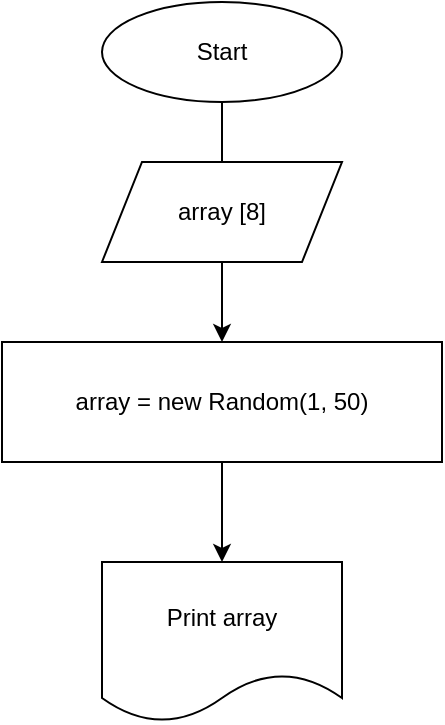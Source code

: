 <mxfile>
    <diagram id="6lovLgYBxoLLoPa6axt0" name="Exercise 1">
        <mxGraphModel dx="642" dy="424" grid="1" gridSize="10" guides="1" tooltips="1" connect="1" arrows="1" fold="1" page="1" pageScale="1" pageWidth="827" pageHeight="1169" math="0" shadow="0">
            <root>
                <mxCell id="0"/>
                <mxCell id="1" parent="0"/>
                <mxCell id="4" value="" style="edgeStyle=none;html=1;" parent="1" source="2" target="3" edge="1">
                    <mxGeometry relative="1" as="geometry"/>
                </mxCell>
                <mxCell id="2" value="Start" style="ellipse;whiteSpace=wrap;html=1;" parent="1" vertex="1">
                    <mxGeometry x="220" y="20" width="120" height="50" as="geometry"/>
                </mxCell>
                <mxCell id="6" value="" style="edgeStyle=none;html=1;" parent="1" source="3" target="5" edge="1">
                    <mxGeometry relative="1" as="geometry"/>
                </mxCell>
                <mxCell id="3" value="array = new Random(1, 50)" style="whiteSpace=wrap;html=1;" parent="1" vertex="1">
                    <mxGeometry x="170" y="190" width="220" height="60" as="geometry"/>
                </mxCell>
                <mxCell id="5" value="Print array" style="shape=document;whiteSpace=wrap;html=1;boundedLbl=1;" parent="1" vertex="1">
                    <mxGeometry x="220" y="300" width="120" height="80" as="geometry"/>
                </mxCell>
                <mxCell id="IIpIrVNPAYDLWVgqbuE_-6" value="&lt;span&gt;array [8]&lt;/span&gt;" style="shape=parallelogram;perimeter=parallelogramPerimeter;whiteSpace=wrap;html=1;fixedSize=1;" parent="1" vertex="1">
                    <mxGeometry x="220" y="100" width="120" height="50" as="geometry"/>
                </mxCell>
            </root>
        </mxGraphModel>
    </diagram>
    <diagram id="ssFg0tR1l8kCsPmIVB3C" name="Exercise 2">
        <mxGraphModel dx="642" dy="424" grid="1" gridSize="10" guides="1" tooltips="1" connect="1" arrows="1" fold="1" page="1" pageScale="1" pageWidth="827" pageHeight="1169" math="0" shadow="0">
            <root>
                <mxCell id="tMrmicHdLuzXexnqyXbx-0"/>
                <mxCell id="tMrmicHdLuzXexnqyXbx-1" parent="tMrmicHdLuzXexnqyXbx-0"/>
                <mxCell id="pvdhmN7ay8hlWn1D74Qq-0" value="" style="edgeStyle=none;html=1;" edge="1" parent="tMrmicHdLuzXexnqyXbx-1" source="pvdhmN7ay8hlWn1D74Qq-1" target="pvdhmN7ay8hlWn1D74Qq-3">
                    <mxGeometry relative="1" as="geometry"/>
                </mxCell>
                <mxCell id="pvdhmN7ay8hlWn1D74Qq-1" value="Start" style="ellipse;whiteSpace=wrap;html=1;" vertex="1" parent="tMrmicHdLuzXexnqyXbx-1">
                    <mxGeometry x="220" y="20" width="120" height="50" as="geometry"/>
                </mxCell>
                <mxCell id="pvdhmN7ay8hlWn1D74Qq-2" value="" style="edgeStyle=none;html=1;" edge="1" parent="tMrmicHdLuzXexnqyXbx-1" source="pvdhmN7ay8hlWn1D74Qq-3" target="pvdhmN7ay8hlWn1D74Qq-4">
                    <mxGeometry relative="1" as="geometry"/>
                </mxCell>
                <mxCell id="pvdhmN7ay8hlWn1D74Qq-3" value="array = new Random(0, 1)" style="whiteSpace=wrap;html=1;" vertex="1" parent="tMrmicHdLuzXexnqyXbx-1">
                    <mxGeometry x="170" y="190" width="220" height="60" as="geometry"/>
                </mxCell>
                <mxCell id="pvdhmN7ay8hlWn1D74Qq-4" value="Print array" style="shape=document;whiteSpace=wrap;html=1;boundedLbl=1;" vertex="1" parent="tMrmicHdLuzXexnqyXbx-1">
                    <mxGeometry x="220" y="300" width="120" height="80" as="geometry"/>
                </mxCell>
                <mxCell id="pvdhmN7ay8hlWn1D74Qq-5" value="&lt;span&gt;array [8]&lt;/span&gt;" style="shape=parallelogram;perimeter=parallelogramPerimeter;whiteSpace=wrap;html=1;fixedSize=1;" vertex="1" parent="tMrmicHdLuzXexnqyXbx-1">
                    <mxGeometry x="220" y="100" width="120" height="50" as="geometry"/>
                </mxCell>
            </root>
        </mxGraphModel>
    </diagram>
    <diagram id="wIaQqNB6mZRw2FUGc7LM" name="Exercise 3">
        <mxGraphModel dx="917" dy="606" grid="1" gridSize="10" guides="1" tooltips="1" connect="1" arrows="1" fold="1" page="1" pageScale="1" pageWidth="827" pageHeight="1169" math="0" shadow="0">
            <root>
                <mxCell id="BhqxoGdjbbdbmSI5bp-w-0"/>
                <mxCell id="BhqxoGdjbbdbmSI5bp-w-1" parent="BhqxoGdjbbdbmSI5bp-w-0"/>
                <mxCell id="BhqxoGdjbbdbmSI5bp-w-2" value="" style="edgeStyle=none;html=1;" edge="1" parent="BhqxoGdjbbdbmSI5bp-w-1" source="BhqxoGdjbbdbmSI5bp-w-3" target="BhqxoGdjbbdbmSI5bp-w-5">
                    <mxGeometry relative="1" as="geometry"/>
                </mxCell>
                <mxCell id="BhqxoGdjbbdbmSI5bp-w-3" value="Start" style="ellipse;whiteSpace=wrap;html=1;" vertex="1" parent="BhqxoGdjbbdbmSI5bp-w-1">
                    <mxGeometry x="220" y="20" width="120" height="50" as="geometry"/>
                </mxCell>
                <mxCell id="BhqxoGdjbbdbmSI5bp-w-4" value="" style="edgeStyle=none;html=1;" edge="1" parent="BhqxoGdjbbdbmSI5bp-w-1" source="BhqxoGdjbbdbmSI5bp-w-5">
                    <mxGeometry relative="1" as="geometry">
                        <mxPoint x="280" y="300" as="targetPoint"/>
                    </mxGeometry>
                </mxCell>
                <mxCell id="BhqxoGdjbbdbmSI5bp-w-5" value="ourArray = new Random(0, 10)&lt;br&gt;sum = 0&lt;br&gt;i = 0" style="whiteSpace=wrap;html=1;" vertex="1" parent="BhqxoGdjbbdbmSI5bp-w-1">
                    <mxGeometry x="170" y="190" width="220" height="80" as="geometry"/>
                </mxCell>
                <mxCell id="BhqxoGdjbbdbmSI5bp-w-7" value="&lt;span&gt;ourArray [12]&lt;/span&gt;" style="shape=parallelogram;perimeter=parallelogramPerimeter;whiteSpace=wrap;html=1;fixedSize=1;" vertex="1" parent="BhqxoGdjbbdbmSI5bp-w-1">
                    <mxGeometry x="220" y="100" width="120" height="50" as="geometry"/>
                </mxCell>
                <mxCell id="BhqxoGdjbbdbmSI5bp-w-10" value="" style="edgeStyle=none;html=1;" edge="1" parent="BhqxoGdjbbdbmSI5bp-w-1" source="BhqxoGdjbbdbmSI5bp-w-8">
                    <mxGeometry relative="1" as="geometry">
                        <mxPoint x="280" y="420" as="targetPoint"/>
                    </mxGeometry>
                </mxCell>
                <mxCell id="BhqxoGdjbbdbmSI5bp-w-17" value="" style="edgeStyle=none;html=1;" edge="1" parent="BhqxoGdjbbdbmSI5bp-w-1" source="BhqxoGdjbbdbmSI5bp-w-8">
                    <mxGeometry relative="1" as="geometry">
                        <mxPoint x="460" y="340" as="targetPoint"/>
                    </mxGeometry>
                </mxCell>
                <mxCell id="BhqxoGdjbbdbmSI5bp-w-8" value="i &amp;lt; ourArray.length&lt;br&gt;i &amp;gt; 0" style="rhombus;whiteSpace=wrap;html=1;" vertex="1" parent="BhqxoGdjbbdbmSI5bp-w-1">
                    <mxGeometry x="200" y="300" width="160" height="80" as="geometry"/>
                </mxCell>
                <mxCell id="BhqxoGdjbbdbmSI5bp-w-13" value="" style="edgeStyle=none;html=1;" edge="1" parent="BhqxoGdjbbdbmSI5bp-w-1" source="BhqxoGdjbbdbmSI5bp-w-11" target="BhqxoGdjbbdbmSI5bp-w-12">
                    <mxGeometry relative="1" as="geometry"/>
                </mxCell>
                <mxCell id="BhqxoGdjbbdbmSI5bp-w-11" value="sum = sum + ourArray [ i ]" style="rounded=0;whiteSpace=wrap;html=1;" vertex="1" parent="BhqxoGdjbbdbmSI5bp-w-1">
                    <mxGeometry x="220" y="420" width="120" height="60" as="geometry"/>
                </mxCell>
                <mxCell id="BhqxoGdjbbdbmSI5bp-w-12" value="i++" style="whiteSpace=wrap;html=1;rounded=0;" vertex="1" parent="BhqxoGdjbbdbmSI5bp-w-1">
                    <mxGeometry x="220" y="510" width="120" height="30" as="geometry"/>
                </mxCell>
                <mxCell id="BhqxoGdjbbdbmSI5bp-w-15" value="" style="endArrow=classic;html=1;exitX=0.5;exitY=1;exitDx=0;exitDy=0;entryX=0;entryY=0.5;entryDx=0;entryDy=0;" edge="1" parent="BhqxoGdjbbdbmSI5bp-w-1" source="BhqxoGdjbbdbmSI5bp-w-12" target="BhqxoGdjbbdbmSI5bp-w-8">
                    <mxGeometry width="50" height="50" relative="1" as="geometry">
                        <mxPoint x="310" y="460" as="sourcePoint"/>
                        <mxPoint x="360" y="410" as="targetPoint"/>
                        <Array as="points">
                            <mxPoint x="280" y="580"/>
                            <mxPoint x="140" y="580"/>
                            <mxPoint x="140" y="340"/>
                        </Array>
                    </mxGeometry>
                </mxCell>
                <mxCell id="BhqxoGdjbbdbmSI5bp-w-20" value="" style="edgeStyle=none;html=1;" edge="1" parent="BhqxoGdjbbdbmSI5bp-w-1" source="BhqxoGdjbbdbmSI5bp-w-18" target="BhqxoGdjbbdbmSI5bp-w-19">
                    <mxGeometry relative="1" as="geometry"/>
                </mxCell>
                <mxCell id="BhqxoGdjbbdbmSI5bp-w-29" value="" style="edgeStyle=none;html=1;" edge="1" parent="BhqxoGdjbbdbmSI5bp-w-1" source="BhqxoGdjbbdbmSI5bp-w-18" target="BhqxoGdjbbdbmSI5bp-w-28">
                    <mxGeometry relative="1" as="geometry">
                        <Array as="points">
                            <mxPoint x="690" y="340"/>
                            <mxPoint x="690" y="730"/>
                        </Array>
                    </mxGeometry>
                </mxCell>
                <mxCell id="BhqxoGdjbbdbmSI5bp-w-18" value="&lt;span&gt;i &amp;lt; ourArray.length&lt;/span&gt;&lt;br&gt;&lt;span&gt;i &amp;lt; 0&lt;/span&gt;" style="rhombus;whiteSpace=wrap;html=1;" vertex="1" parent="BhqxoGdjbbdbmSI5bp-w-1">
                    <mxGeometry x="460" y="295" width="150" height="90" as="geometry"/>
                </mxCell>
                <mxCell id="BhqxoGdjbbdbmSI5bp-w-22" value="" style="edgeStyle=none;html=1;" edge="1" parent="BhqxoGdjbbdbmSI5bp-w-1" source="BhqxoGdjbbdbmSI5bp-w-19" target="BhqxoGdjbbdbmSI5bp-w-21">
                    <mxGeometry relative="1" as="geometry"/>
                </mxCell>
                <mxCell id="BhqxoGdjbbdbmSI5bp-w-19" value="sum = sum + ourArray [ i ]" style="rounded=0;whiteSpace=wrap;html=1;" vertex="1" parent="BhqxoGdjbbdbmSI5bp-w-1">
                    <mxGeometry x="475" y="420" width="120" height="60" as="geometry"/>
                </mxCell>
                <mxCell id="BhqxoGdjbbdbmSI5bp-w-21" value="i++" style="whiteSpace=wrap;html=1;rounded=0;" vertex="1" parent="BhqxoGdjbbdbmSI5bp-w-1">
                    <mxGeometry x="475" y="510" width="120" height="30" as="geometry"/>
                </mxCell>
                <mxCell id="BhqxoGdjbbdbmSI5bp-w-23" value="" style="endArrow=classic;html=1;exitX=0.5;exitY=1;exitDx=0;exitDy=0;entryX=0;entryY=0.5;entryDx=0;entryDy=0;" edge="1" parent="BhqxoGdjbbdbmSI5bp-w-1" source="BhqxoGdjbbdbmSI5bp-w-21" target="BhqxoGdjbbdbmSI5bp-w-18">
                    <mxGeometry width="50" height="50" relative="1" as="geometry">
                        <mxPoint x="310" y="450" as="sourcePoint"/>
                        <mxPoint x="450" y="340" as="targetPoint"/>
                        <Array as="points">
                            <mxPoint x="535" y="580"/>
                            <mxPoint x="410" y="580"/>
                            <mxPoint x="410" y="340"/>
                        </Array>
                    </mxGeometry>
                </mxCell>
                <mxCell id="BhqxoGdjbbdbmSI5bp-w-31" value="" style="edgeStyle=none;html=1;exitX=0.5;exitY=0.813;exitDx=0;exitDy=0;exitPerimeter=0;" edge="1" parent="BhqxoGdjbbdbmSI5bp-w-1" source="BhqxoGdjbbdbmSI5bp-w-28" target="BhqxoGdjbbdbmSI5bp-w-30">
                    <mxGeometry relative="1" as="geometry"/>
                </mxCell>
                <mxCell id="BhqxoGdjbbdbmSI5bp-w-28" value="Print sum" style="shape=document;whiteSpace=wrap;html=1;boundedLbl=1;" vertex="1" parent="BhqxoGdjbbdbmSI5bp-w-1">
                    <mxGeometry x="360" y="690" width="120" height="80" as="geometry"/>
                </mxCell>
                <mxCell id="BhqxoGdjbbdbmSI5bp-w-30" value="End" style="ellipse;whiteSpace=wrap;html=1;" vertex="1" parent="BhqxoGdjbbdbmSI5bp-w-1">
                    <mxGeometry x="360" y="810" width="120" height="60" as="geometry"/>
                </mxCell>
            </root>
        </mxGraphModel>
    </diagram>
    <diagram id="gFmZv8ez1XY46JtRk4LF" name="Exercise 4">
        <mxGraphModel dx="642" dy="424" grid="1" gridSize="10" guides="1" tooltips="1" connect="1" arrows="1" fold="1" page="1" pageScale="1" pageWidth="827" pageHeight="1169" math="0" shadow="0">
            <root>
                <mxCell id="RzG59nfKtB8Z117TZFA--0"/>
                <mxCell id="RzG59nfKtB8Z117TZFA--1" parent="RzG59nfKtB8Z117TZFA--0"/>
                <mxCell id="RzG59nfKtB8Z117TZFA--2" value="" style="edgeStyle=none;html=1;" edge="1" parent="RzG59nfKtB8Z117TZFA--1" source="RzG59nfKtB8Z117TZFA--3" target="RzG59nfKtB8Z117TZFA--5">
                    <mxGeometry relative="1" as="geometry"/>
                </mxCell>
                <mxCell id="RzG59nfKtB8Z117TZFA--3" value="Start" style="ellipse;whiteSpace=wrap;html=1;" vertex="1" parent="RzG59nfKtB8Z117TZFA--1">
                    <mxGeometry x="220" y="20" width="120" height="50" as="geometry"/>
                </mxCell>
                <mxCell id="RzG59nfKtB8Z117TZFA--9" value="" style="edgeStyle=none;html=1;" edge="1" parent="RzG59nfKtB8Z117TZFA--1" source="RzG59nfKtB8Z117TZFA--5" target="RzG59nfKtB8Z117TZFA--8">
                    <mxGeometry relative="1" as="geometry"/>
                </mxCell>
                <mxCell id="RzG59nfKtB8Z117TZFA--5" value="massive = new Random(-10, 10)&lt;br&gt;int length = massive.length&lt;br&gt;int opp = 0&lt;br&gt;int i = 0" style="whiteSpace=wrap;html=1;" vertex="1" parent="RzG59nfKtB8Z117TZFA--1">
                    <mxGeometry x="170" y="190" width="220" height="90" as="geometry"/>
                </mxCell>
                <mxCell id="RzG59nfKtB8Z117TZFA--7" value="&lt;span&gt;massive[10]&lt;/span&gt;" style="shape=parallelogram;perimeter=parallelogramPerimeter;whiteSpace=wrap;html=1;fixedSize=1;" vertex="1" parent="RzG59nfKtB8Z117TZFA--1">
                    <mxGeometry x="220" y="100" width="120" height="50" as="geometry"/>
                </mxCell>
                <mxCell id="RzG59nfKtB8Z117TZFA--11" value="" style="edgeStyle=none;html=1;" edge="1" parent="RzG59nfKtB8Z117TZFA--1" source="RzG59nfKtB8Z117TZFA--8" target="RzG59nfKtB8Z117TZFA--10">
                    <mxGeometry relative="1" as="geometry"/>
                </mxCell>
                <mxCell id="RzG59nfKtB8Z117TZFA--16" value="" style="edgeStyle=none;html=1;" edge="1" parent="RzG59nfKtB8Z117TZFA--1" source="RzG59nfKtB8Z117TZFA--8" target="RzG59nfKtB8Z117TZFA--15">
                    <mxGeometry relative="1" as="geometry"/>
                </mxCell>
                <mxCell id="RzG59nfKtB8Z117TZFA--8" value="i &amp;lt; length" style="rhombus;whiteSpace=wrap;html=1;" vertex="1" parent="RzG59nfKtB8Z117TZFA--1">
                    <mxGeometry x="240" y="320" width="80" height="80" as="geometry"/>
                </mxCell>
                <mxCell id="RzG59nfKtB8Z117TZFA--13" value="" style="edgeStyle=none;html=1;" edge="1" parent="RzG59nfKtB8Z117TZFA--1" source="RzG59nfKtB8Z117TZFA--10" target="RzG59nfKtB8Z117TZFA--12">
                    <mxGeometry relative="1" as="geometry"/>
                </mxCell>
                <mxCell id="RzG59nfKtB8Z117TZFA--10" value="opp = massive [ i ] * -1" style="whiteSpace=wrap;html=1;" vertex="1" parent="RzG59nfKtB8Z117TZFA--1">
                    <mxGeometry x="210" y="440" width="140" height="40" as="geometry"/>
                </mxCell>
                <mxCell id="RzG59nfKtB8Z117TZFA--12" value="i ++" style="whiteSpace=wrap;html=1;" vertex="1" parent="RzG59nfKtB8Z117TZFA--1">
                    <mxGeometry x="220" y="510" width="120" height="40" as="geometry"/>
                </mxCell>
                <mxCell id="RzG59nfKtB8Z117TZFA--14" value="" style="endArrow=classic;html=1;exitX=0.5;exitY=1;exitDx=0;exitDy=0;entryX=0;entryY=0.5;entryDx=0;entryDy=0;" edge="1" parent="RzG59nfKtB8Z117TZFA--1" source="RzG59nfKtB8Z117TZFA--12" target="RzG59nfKtB8Z117TZFA--8">
                    <mxGeometry width="50" height="50" relative="1" as="geometry">
                        <mxPoint x="310" y="490" as="sourcePoint"/>
                        <mxPoint x="360" y="440" as="targetPoint"/>
                        <Array as="points">
                            <mxPoint x="280" y="580"/>
                            <mxPoint x="160" y="580"/>
                            <mxPoint x="160" y="360"/>
                        </Array>
                    </mxGeometry>
                </mxCell>
                <mxCell id="RzG59nfKtB8Z117TZFA--15" value="Print opp" style="shape=document;whiteSpace=wrap;html=1;boundedLbl=1;" vertex="1" parent="RzG59nfKtB8Z117TZFA--1">
                    <mxGeometry x="380" y="320" width="120" height="80" as="geometry"/>
                </mxCell>
            </root>
        </mxGraphModel>
    </diagram>
    <diagram id="tHJ2ns39Sib5ixoo4rBt" name="Exercise 5">
        <mxGraphModel dx="642" dy="424" grid="1" gridSize="10" guides="1" tooltips="1" connect="1" arrows="1" fold="1" page="1" pageScale="1" pageWidth="827" pageHeight="1169" math="0" shadow="0">
            <root>
                <mxCell id="MY31KMaT2tbSZal4rf8I-0"/>
                <mxCell id="MY31KMaT2tbSZal4rf8I-1" parent="MY31KMaT2tbSZal4rf8I-0"/>
                <mxCell id="eJRgQ3apj2QwuFACwL6z-0" value="" style="edgeStyle=none;html=1;" edge="1" parent="MY31KMaT2tbSZal4rf8I-1" source="eJRgQ3apj2QwuFACwL6z-1" target="eJRgQ3apj2QwuFACwL6z-3">
                    <mxGeometry relative="1" as="geometry"/>
                </mxCell>
                <mxCell id="eJRgQ3apj2QwuFACwL6z-1" value="Start" style="ellipse;whiteSpace=wrap;html=1;" vertex="1" parent="MY31KMaT2tbSZal4rf8I-1">
                    <mxGeometry x="220" y="20" width="120" height="50" as="geometry"/>
                </mxCell>
                <mxCell id="eJRgQ3apj2QwuFACwL6z-2" value="" style="edgeStyle=none;html=1;entryX=0.5;entryY=0;entryDx=0;entryDy=0;" edge="1" parent="MY31KMaT2tbSZal4rf8I-1" source="eJRgQ3apj2QwuFACwL6z-3" target="eJRgQ3apj2QwuFACwL6z-6">
                    <mxGeometry relative="1" as="geometry">
                        <mxPoint x="280" y="300" as="targetPoint"/>
                    </mxGeometry>
                </mxCell>
                <mxCell id="eJRgQ3apj2QwuFACwL6z-3" value="collection = new Random(0, 10)&lt;br&gt;int count = collection.length&lt;br&gt;int i = 0;&lt;br&gt;int position = -1;&lt;br&gt;" style="whiteSpace=wrap;html=1;" vertex="1" parent="MY31KMaT2tbSZal4rf8I-1">
                    <mxGeometry x="170" y="190" width="220" height="80" as="geometry"/>
                </mxCell>
                <mxCell id="eJRgQ3apj2QwuFACwL6z-5" value="&lt;span&gt;collection [10]&lt;br&gt;int find&lt;br&gt;&lt;/span&gt;" style="shape=parallelogram;perimeter=parallelogramPerimeter;whiteSpace=wrap;html=1;fixedSize=1;" vertex="1" parent="MY31KMaT2tbSZal4rf8I-1">
                    <mxGeometry x="220" y="100" width="120" height="50" as="geometry"/>
                </mxCell>
                <mxCell id="eJRgQ3apj2QwuFACwL6z-8" value="" style="edgeStyle=none;html=1;" edge="1" parent="MY31KMaT2tbSZal4rf8I-1" source="eJRgQ3apj2QwuFACwL6z-6" target="eJRgQ3apj2QwuFACwL6z-7">
                    <mxGeometry relative="1" as="geometry"/>
                </mxCell>
                <mxCell id="eJRgQ3apj2QwuFACwL6z-13" value="" style="edgeStyle=none;html=1;" edge="1" parent="MY31KMaT2tbSZal4rf8I-1" source="eJRgQ3apj2QwuFACwL6z-6" target="eJRgQ3apj2QwuFACwL6z-12">
                    <mxGeometry relative="1" as="geometry"/>
                </mxCell>
                <mxCell id="eJRgQ3apj2QwuFACwL6z-6" value="i &amp;lt; count&lt;br&gt;collection [ i ] == find" style="rhombus;whiteSpace=wrap;html=1;" vertex="1" parent="MY31KMaT2tbSZal4rf8I-1">
                    <mxGeometry x="225" y="310" width="110" height="100" as="geometry"/>
                </mxCell>
                <mxCell id="eJRgQ3apj2QwuFACwL6z-10" value="" style="edgeStyle=none;html=1;" edge="1" parent="MY31KMaT2tbSZal4rf8I-1" source="eJRgQ3apj2QwuFACwL6z-7" target="eJRgQ3apj2QwuFACwL6z-9">
                    <mxGeometry relative="1" as="geometry"/>
                </mxCell>
                <mxCell id="eJRgQ3apj2QwuFACwL6z-7" value="position = i" style="whiteSpace=wrap;html=1;" vertex="1" parent="MY31KMaT2tbSZal4rf8I-1">
                    <mxGeometry x="220" y="440" width="120" height="50" as="geometry"/>
                </mxCell>
                <mxCell id="eJRgQ3apj2QwuFACwL6z-9" value="i++" style="whiteSpace=wrap;html=1;" vertex="1" parent="MY31KMaT2tbSZal4rf8I-1">
                    <mxGeometry x="220" y="540" width="120" height="40" as="geometry"/>
                </mxCell>
                <mxCell id="eJRgQ3apj2QwuFACwL6z-11" value="" style="endArrow=classic;html=1;exitX=0.5;exitY=1;exitDx=0;exitDy=0;entryX=0;entryY=0.5;entryDx=0;entryDy=0;" edge="1" parent="MY31KMaT2tbSZal4rf8I-1" source="eJRgQ3apj2QwuFACwL6z-9" target="eJRgQ3apj2QwuFACwL6z-6">
                    <mxGeometry width="50" height="50" relative="1" as="geometry">
                        <mxPoint x="310" y="520" as="sourcePoint"/>
                        <mxPoint x="220" y="360" as="targetPoint"/>
                        <Array as="points">
                            <mxPoint x="280" y="610"/>
                            <mxPoint x="180" y="610"/>
                            <mxPoint x="180" y="360"/>
                        </Array>
                    </mxGeometry>
                </mxCell>
                <mxCell id="eJRgQ3apj2QwuFACwL6z-15" value="" style="edgeStyle=none;html=1;" edge="1" parent="MY31KMaT2tbSZal4rf8I-1" source="eJRgQ3apj2QwuFACwL6z-12" target="eJRgQ3apj2QwuFACwL6z-14">
                    <mxGeometry relative="1" as="geometry">
                        <Array as="points">
                            <mxPoint x="470" y="700"/>
                        </Array>
                    </mxGeometry>
                </mxCell>
                <mxCell id="eJRgQ3apj2QwuFACwL6z-12" value="Print&lt;br&gt;position" style="shape=document;whiteSpace=wrap;html=1;boundedLbl=1;" vertex="1" parent="MY31KMaT2tbSZal4rf8I-1">
                    <mxGeometry x="410" y="320" width="120" height="80" as="geometry"/>
                </mxCell>
                <mxCell id="eJRgQ3apj2QwuFACwL6z-14" value="End" style="ellipse;whiteSpace=wrap;html=1;" vertex="1" parent="MY31KMaT2tbSZal4rf8I-1">
                    <mxGeometry x="220" y="670" width="120" height="60" as="geometry"/>
                </mxCell>
            </root>
        </mxGraphModel>
    </diagram>
</mxfile>